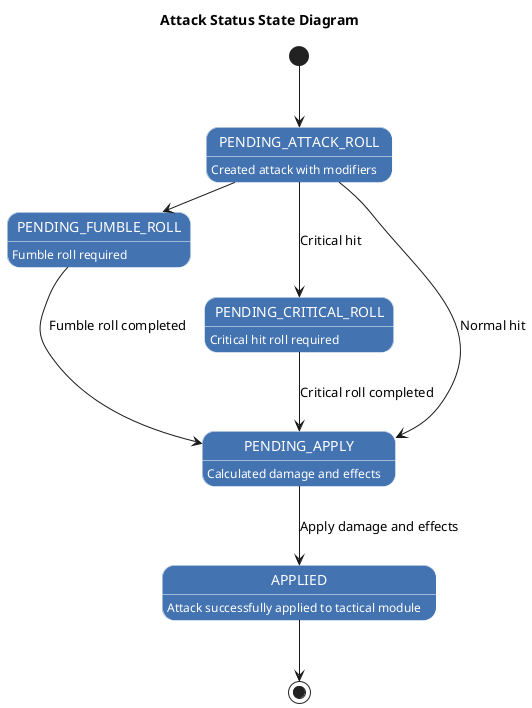 @startuml Attack Status State Diagram
title Attack Status State Diagram

skinparam state {
    BackgroundColor #4373b1ff
    FontColor White
    BorderColor White
}

PENDING_ATTACK_ROLL: Created attack with modifiers
PENDING_CRITICAL_ROLL : Critical hit roll required
PENDING_FUMBLE_ROLL : Fumble roll required
PENDING_APPLY : Calculated damage and effects
APPLIED : Attack successfully applied to tactical module

[*] --> PENDING_ATTACK_ROLL

PENDING_ATTACK_ROLL --> PENDING_APPLY : Normal hit
PENDING_ATTACK_ROLL --> PENDING_CRITICAL_ROLL : Critical hit
PENDING_ATTACK_ROLL -> PENDING_FUMBLE_ROLL : Fumble

PENDING_CRITICAL_ROLL --> PENDING_APPLY : Critical roll completed

PENDING_FUMBLE_ROLL --> PENDING_APPLY : Fumble roll completed

PENDING_APPLY --> APPLIED : Apply damage and effects

APPLIED --> [*]

@enduml